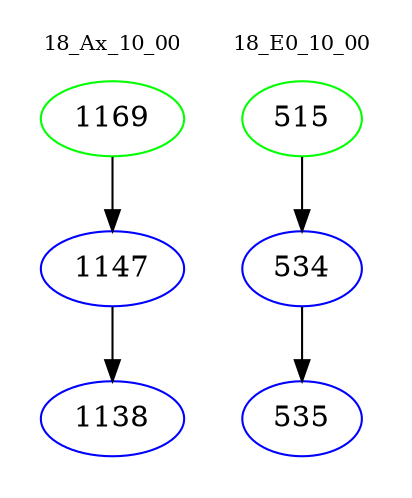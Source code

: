 digraph{
subgraph cluster_0 {
color = white
label = "18_Ax_10_00";
fontsize=10;
T0_1169 [label="1169", color="green"]
T0_1169 -> T0_1147 [color="black"]
T0_1147 [label="1147", color="blue"]
T0_1147 -> T0_1138 [color="black"]
T0_1138 [label="1138", color="blue"]
}
subgraph cluster_1 {
color = white
label = "18_E0_10_00";
fontsize=10;
T1_515 [label="515", color="green"]
T1_515 -> T1_534 [color="black"]
T1_534 [label="534", color="blue"]
T1_534 -> T1_535 [color="black"]
T1_535 [label="535", color="blue"]
}
}
